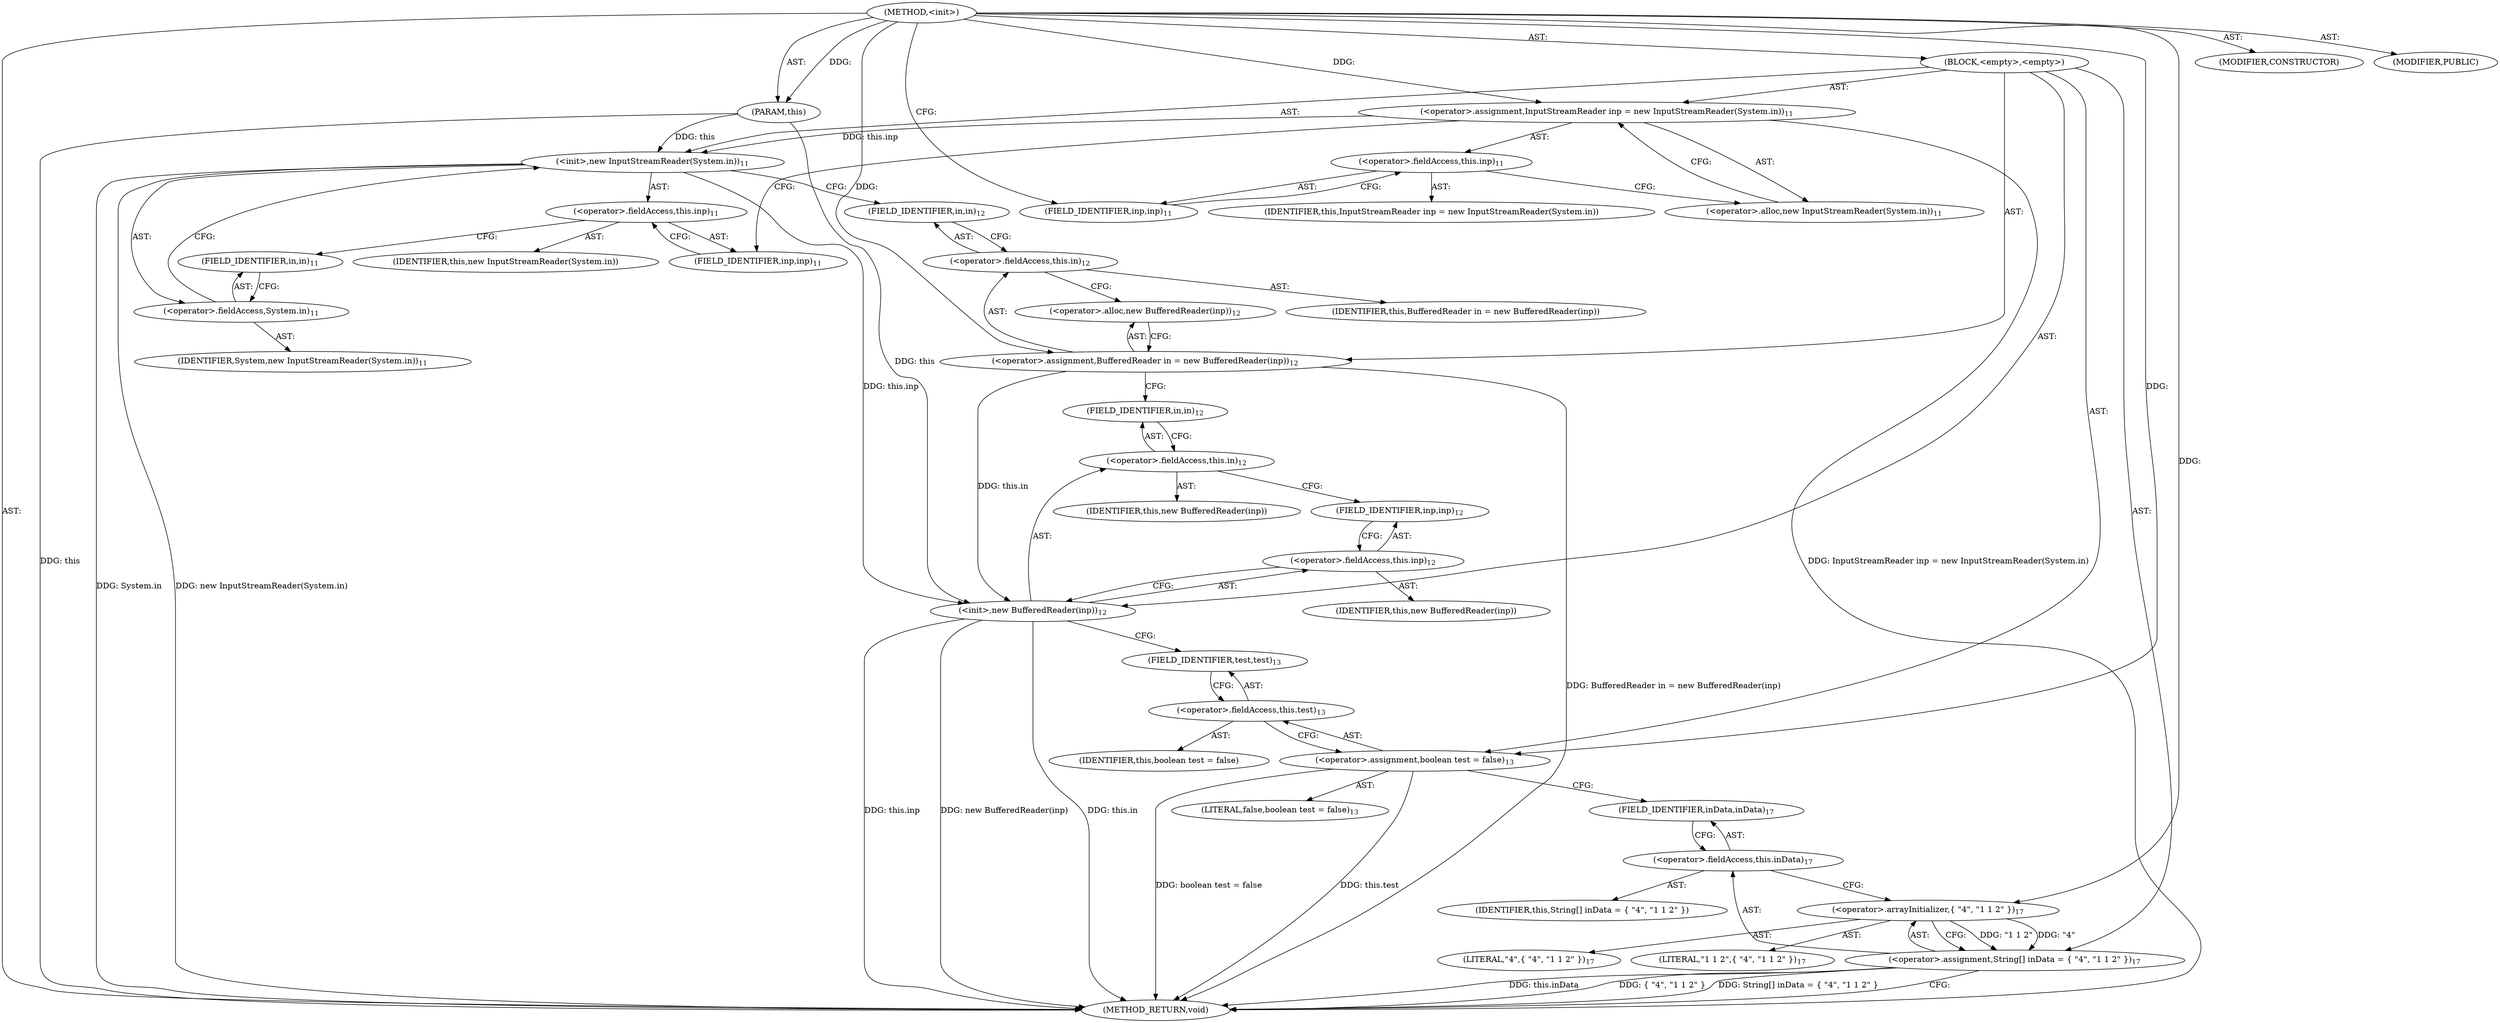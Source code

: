 digraph "&lt;init&gt;" {  
"156" [label = <(METHOD,&lt;init&gt;)> ]
"157" [label = <(PARAM,this)> ]
"158" [label = <(BLOCK,&lt;empty&gt;,&lt;empty&gt;)> ]
"159" [label = <(&lt;operator&gt;.assignment,InputStreamReader inp = new InputStreamReader(System.in))<SUB>11</SUB>> ]
"160" [label = <(&lt;operator&gt;.fieldAccess,this.inp)<SUB>11</SUB>> ]
"161" [label = <(IDENTIFIER,this,InputStreamReader inp = new InputStreamReader(System.in))> ]
"162" [label = <(FIELD_IDENTIFIER,inp,inp)<SUB>11</SUB>> ]
"163" [label = <(&lt;operator&gt;.alloc,new InputStreamReader(System.in))<SUB>11</SUB>> ]
"164" [label = <(&lt;init&gt;,new InputStreamReader(System.in))<SUB>11</SUB>> ]
"165" [label = <(&lt;operator&gt;.fieldAccess,this.inp)<SUB>11</SUB>> ]
"166" [label = <(IDENTIFIER,this,new InputStreamReader(System.in))> ]
"167" [label = <(FIELD_IDENTIFIER,inp,inp)<SUB>11</SUB>> ]
"168" [label = <(&lt;operator&gt;.fieldAccess,System.in)<SUB>11</SUB>> ]
"169" [label = <(IDENTIFIER,System,new InputStreamReader(System.in))<SUB>11</SUB>> ]
"170" [label = <(FIELD_IDENTIFIER,in,in)<SUB>11</SUB>> ]
"171" [label = <(&lt;operator&gt;.assignment,BufferedReader in = new BufferedReader(inp))<SUB>12</SUB>> ]
"172" [label = <(&lt;operator&gt;.fieldAccess,this.in)<SUB>12</SUB>> ]
"173" [label = <(IDENTIFIER,this,BufferedReader in = new BufferedReader(inp))> ]
"174" [label = <(FIELD_IDENTIFIER,in,in)<SUB>12</SUB>> ]
"175" [label = <(&lt;operator&gt;.alloc,new BufferedReader(inp))<SUB>12</SUB>> ]
"176" [label = <(&lt;init&gt;,new BufferedReader(inp))<SUB>12</SUB>> ]
"177" [label = <(&lt;operator&gt;.fieldAccess,this.in)<SUB>12</SUB>> ]
"178" [label = <(IDENTIFIER,this,new BufferedReader(inp))> ]
"179" [label = <(FIELD_IDENTIFIER,in,in)<SUB>12</SUB>> ]
"180" [label = <(&lt;operator&gt;.fieldAccess,this.inp)<SUB>12</SUB>> ]
"181" [label = <(IDENTIFIER,this,new BufferedReader(inp))> ]
"182" [label = <(FIELD_IDENTIFIER,inp,inp)<SUB>12</SUB>> ]
"183" [label = <(&lt;operator&gt;.assignment,boolean test = false)<SUB>13</SUB>> ]
"184" [label = <(&lt;operator&gt;.fieldAccess,this.test)<SUB>13</SUB>> ]
"185" [label = <(IDENTIFIER,this,boolean test = false)> ]
"186" [label = <(FIELD_IDENTIFIER,test,test)<SUB>13</SUB>> ]
"187" [label = <(LITERAL,false,boolean test = false)<SUB>13</SUB>> ]
"188" [label = <(&lt;operator&gt;.assignment,String[] inData = { &quot;4&quot;, &quot;1 1 2&quot; })<SUB>17</SUB>> ]
"189" [label = <(&lt;operator&gt;.fieldAccess,this.inData)<SUB>17</SUB>> ]
"190" [label = <(IDENTIFIER,this,String[] inData = { &quot;4&quot;, &quot;1 1 2&quot; })> ]
"191" [label = <(FIELD_IDENTIFIER,inData,inData)<SUB>17</SUB>> ]
"192" [label = <(&lt;operator&gt;.arrayInitializer,{ &quot;4&quot;, &quot;1 1 2&quot; })<SUB>17</SUB>> ]
"193" [label = <(LITERAL,&quot;4&quot;,{ &quot;4&quot;, &quot;1 1 2&quot; })<SUB>17</SUB>> ]
"194" [label = <(LITERAL,&quot;1 1 2&quot;,{ &quot;4&quot;, &quot;1 1 2&quot; })<SUB>17</SUB>> ]
"195" [label = <(MODIFIER,CONSTRUCTOR)> ]
"196" [label = <(MODIFIER,PUBLIC)> ]
"197" [label = <(METHOD_RETURN,void)> ]
  "156" -> "157"  [ label = "AST: "] 
  "156" -> "158"  [ label = "AST: "] 
  "156" -> "195"  [ label = "AST: "] 
  "156" -> "196"  [ label = "AST: "] 
  "156" -> "197"  [ label = "AST: "] 
  "158" -> "159"  [ label = "AST: "] 
  "158" -> "164"  [ label = "AST: "] 
  "158" -> "171"  [ label = "AST: "] 
  "158" -> "176"  [ label = "AST: "] 
  "158" -> "183"  [ label = "AST: "] 
  "158" -> "188"  [ label = "AST: "] 
  "159" -> "160"  [ label = "AST: "] 
  "159" -> "163"  [ label = "AST: "] 
  "160" -> "161"  [ label = "AST: "] 
  "160" -> "162"  [ label = "AST: "] 
  "164" -> "165"  [ label = "AST: "] 
  "164" -> "168"  [ label = "AST: "] 
  "165" -> "166"  [ label = "AST: "] 
  "165" -> "167"  [ label = "AST: "] 
  "168" -> "169"  [ label = "AST: "] 
  "168" -> "170"  [ label = "AST: "] 
  "171" -> "172"  [ label = "AST: "] 
  "171" -> "175"  [ label = "AST: "] 
  "172" -> "173"  [ label = "AST: "] 
  "172" -> "174"  [ label = "AST: "] 
  "176" -> "177"  [ label = "AST: "] 
  "176" -> "180"  [ label = "AST: "] 
  "177" -> "178"  [ label = "AST: "] 
  "177" -> "179"  [ label = "AST: "] 
  "180" -> "181"  [ label = "AST: "] 
  "180" -> "182"  [ label = "AST: "] 
  "183" -> "184"  [ label = "AST: "] 
  "183" -> "187"  [ label = "AST: "] 
  "184" -> "185"  [ label = "AST: "] 
  "184" -> "186"  [ label = "AST: "] 
  "188" -> "189"  [ label = "AST: "] 
  "188" -> "192"  [ label = "AST: "] 
  "189" -> "190"  [ label = "AST: "] 
  "189" -> "191"  [ label = "AST: "] 
  "192" -> "193"  [ label = "AST: "] 
  "192" -> "194"  [ label = "AST: "] 
  "159" -> "167"  [ label = "CFG: "] 
  "164" -> "174"  [ label = "CFG: "] 
  "171" -> "179"  [ label = "CFG: "] 
  "176" -> "186"  [ label = "CFG: "] 
  "183" -> "191"  [ label = "CFG: "] 
  "188" -> "197"  [ label = "CFG: "] 
  "160" -> "163"  [ label = "CFG: "] 
  "163" -> "159"  [ label = "CFG: "] 
  "165" -> "170"  [ label = "CFG: "] 
  "168" -> "164"  [ label = "CFG: "] 
  "172" -> "175"  [ label = "CFG: "] 
  "175" -> "171"  [ label = "CFG: "] 
  "177" -> "182"  [ label = "CFG: "] 
  "180" -> "176"  [ label = "CFG: "] 
  "184" -> "183"  [ label = "CFG: "] 
  "189" -> "192"  [ label = "CFG: "] 
  "192" -> "188"  [ label = "CFG: "] 
  "162" -> "160"  [ label = "CFG: "] 
  "167" -> "165"  [ label = "CFG: "] 
  "170" -> "168"  [ label = "CFG: "] 
  "174" -> "172"  [ label = "CFG: "] 
  "179" -> "177"  [ label = "CFG: "] 
  "182" -> "180"  [ label = "CFG: "] 
  "186" -> "184"  [ label = "CFG: "] 
  "191" -> "189"  [ label = "CFG: "] 
  "156" -> "162"  [ label = "CFG: "] 
  "157" -> "197"  [ label = "DDG: this"] 
  "159" -> "197"  [ label = "DDG: InputStreamReader inp = new InputStreamReader(System.in)"] 
  "164" -> "197"  [ label = "DDG: System.in"] 
  "164" -> "197"  [ label = "DDG: new InputStreamReader(System.in)"] 
  "171" -> "197"  [ label = "DDG: BufferedReader in = new BufferedReader(inp)"] 
  "176" -> "197"  [ label = "DDG: this.in"] 
  "176" -> "197"  [ label = "DDG: this.inp"] 
  "176" -> "197"  [ label = "DDG: new BufferedReader(inp)"] 
  "183" -> "197"  [ label = "DDG: this.test"] 
  "183" -> "197"  [ label = "DDG: boolean test = false"] 
  "188" -> "197"  [ label = "DDG: this.inData"] 
  "188" -> "197"  [ label = "DDG: { &quot;4&quot;, &quot;1 1 2&quot; }"] 
  "188" -> "197"  [ label = "DDG: String[] inData = { &quot;4&quot;, &quot;1 1 2&quot; }"] 
  "156" -> "157"  [ label = "DDG: "] 
  "156" -> "159"  [ label = "DDG: "] 
  "156" -> "171"  [ label = "DDG: "] 
  "156" -> "183"  [ label = "DDG: "] 
  "192" -> "188"  [ label = "DDG: &quot;4&quot;"] 
  "192" -> "188"  [ label = "DDG: &quot;1 1 2&quot;"] 
  "157" -> "164"  [ label = "DDG: this"] 
  "159" -> "164"  [ label = "DDG: this.inp"] 
  "157" -> "176"  [ label = "DDG: this"] 
  "171" -> "176"  [ label = "DDG: this.in"] 
  "164" -> "176"  [ label = "DDG: this.inp"] 
  "156" -> "192"  [ label = "DDG: "] 
}
